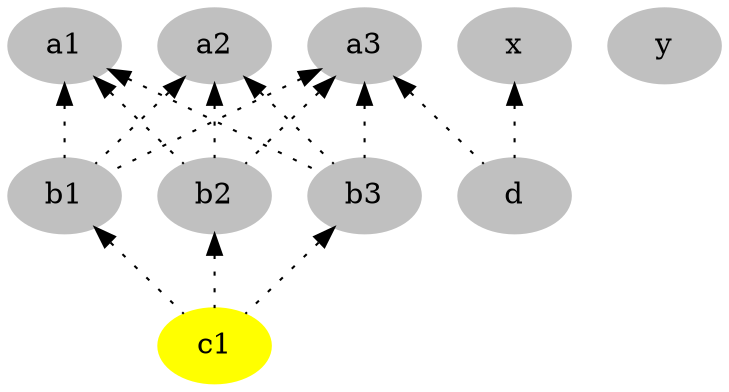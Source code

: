 digraph g {
  c1[style=filled color=yellow]
  b1[style=filled color=grey]
  y[style=filled color=grey]
  x[style=filled color=grey]
  b2[style=filled color=grey]
  a1[style=filled color=grey]
  b3[style=filled color=grey]
  d[style=filled color=grey]
  a3[style=filled color=grey]
  a2[style=filled color=grey]

  b1 -> c1 [dir=back style=dotted]
  x -> d [dir=back style=dotted]
  b2 -> c1 [dir=back style=dotted]
  a1 -> b1 [dir=back style=dotted]
  a1 -> b2 [dir=back style=dotted]
  a1 -> b3 [dir=back style=dotted]
  b3 -> c1 [dir=back style=dotted]
  a3 -> b1 [dir=back style=dotted]
  a3 -> b2 [dir=back style=dotted]
  a3 -> b3 [dir=back style=dotted]
  a3 -> d [dir=back style=dotted]
  a2 -> b1 [dir=back style=dotted]
  a2 -> b2 [dir=back style=dotted]
  a2 -> b3 [dir=back style=dotted]
}
